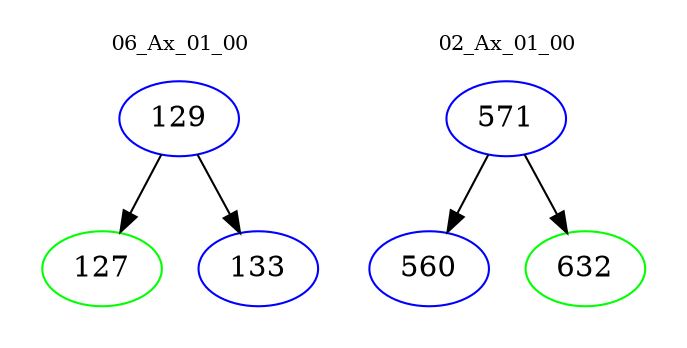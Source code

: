 digraph{
subgraph cluster_0 {
color = white
label = "06_Ax_01_00";
fontsize=10;
T0_129 [label="129", color="blue"]
T0_129 -> T0_127 [color="black"]
T0_127 [label="127", color="green"]
T0_129 -> T0_133 [color="black"]
T0_133 [label="133", color="blue"]
}
subgraph cluster_1 {
color = white
label = "02_Ax_01_00";
fontsize=10;
T1_571 [label="571", color="blue"]
T1_571 -> T1_560 [color="black"]
T1_560 [label="560", color="blue"]
T1_571 -> T1_632 [color="black"]
T1_632 [label="632", color="green"]
}
}
